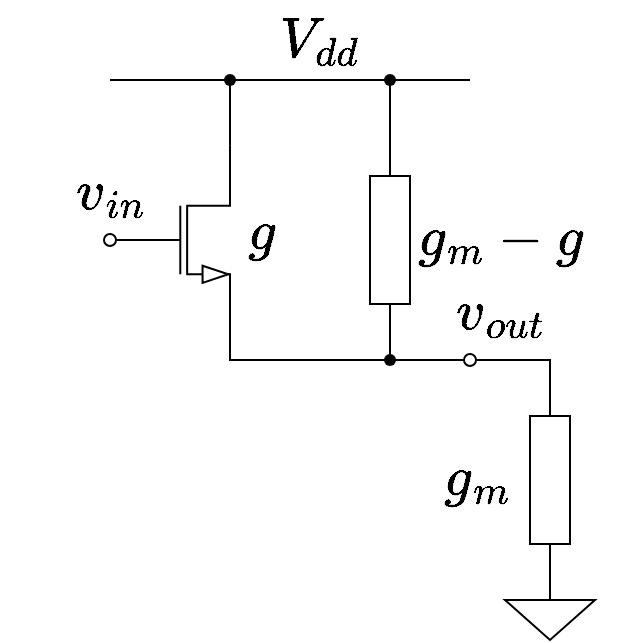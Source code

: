 <mxfile version="22.1.2" type="device">
  <diagram name="ページ1" id="O3tElxud9iMP7DyUNOIb">
    <mxGraphModel dx="473" dy="273" grid="1" gridSize="10" guides="1" tooltips="1" connect="1" arrows="1" fold="1" page="1" pageScale="1" pageWidth="827" pageHeight="1169" math="1" shadow="0">
      <root>
        <mxCell id="0" />
        <mxCell id="1" parent="0" />
        <mxCell id="7w3q7d1LRpzxvZ8SEoZL-1" value="" style="verticalLabelPosition=bottom;shadow=0;dashed=0;align=center;html=1;verticalAlign=top;shape=mxgraph.electrical.transistors.nmos;pointerEvents=1;" parent="1" vertex="1">
          <mxGeometry x="180" y="310" width="60" height="100" as="geometry" />
        </mxCell>
        <mxCell id="7w3q7d1LRpzxvZ8SEoZL-2" value="" style="pointerEvents=1;verticalLabelPosition=bottom;shadow=0;dashed=0;align=center;html=1;verticalAlign=top;shape=mxgraph.electrical.resistors.resistor_1;direction=south;" parent="1" vertex="1">
          <mxGeometry x="310" y="310" width="20" height="100" as="geometry" />
        </mxCell>
        <mxCell id="7w3q7d1LRpzxvZ8SEoZL-3" value="" style="endArrow=none;html=1;rounded=0;entryX=0.114;entryY=0.307;entryDx=0;entryDy=0;entryPerimeter=0;" parent="1" target="7w3q7d1LRpzxvZ8SEoZL-5" edge="1">
          <mxGeometry width="50" height="50" relative="1" as="geometry">
            <mxPoint x="180" y="280" as="sourcePoint" />
            <mxPoint x="210" y="230" as="targetPoint" />
          </mxGeometry>
        </mxCell>
        <mxCell id="7w3q7d1LRpzxvZ8SEoZL-5" value="" style="shape=waypoint;sketch=0;fillStyle=solid;size=6;pointerEvents=1;points=[];fillColor=none;resizable=0;rotatable=0;perimeter=centerPerimeter;snapToPoint=1;fontFamily=Helvetica;fontSize=11;fontColor=default;" parent="1" vertex="1">
          <mxGeometry x="230" y="270" width="20" height="20" as="geometry" />
        </mxCell>
        <mxCell id="7w3q7d1LRpzxvZ8SEoZL-6" value="" style="shape=waypoint;sketch=0;fillStyle=solid;size=6;pointerEvents=1;points=[];fillColor=none;resizable=0;rotatable=0;perimeter=centerPerimeter;snapToPoint=1;fontFamily=Helvetica;fontSize=11;fontColor=default;" parent="1" vertex="1">
          <mxGeometry x="310" y="270" width="20" height="20" as="geometry" />
        </mxCell>
        <mxCell id="7w3q7d1LRpzxvZ8SEoZL-7" value="" style="endArrow=none;html=1;rounded=0;entryX=0.97;entryY=0.62;entryDx=0;entryDy=0;entryPerimeter=0;" parent="1" target="7w3q7d1LRpzxvZ8SEoZL-6" edge="1">
          <mxGeometry width="50" height="50" relative="1" as="geometry">
            <mxPoint x="360" y="280" as="sourcePoint" />
            <mxPoint x="410" y="230" as="targetPoint" />
          </mxGeometry>
        </mxCell>
        <mxCell id="7w3q7d1LRpzxvZ8SEoZL-8" style="edgeStyle=orthogonalEdgeStyle;rounded=0;orthogonalLoop=1;jettySize=auto;html=1;entryX=-0.03;entryY=0.48;entryDx=0;entryDy=0;entryPerimeter=0;endArrow=none;endFill=0;" parent="1" source="7w3q7d1LRpzxvZ8SEoZL-5" target="7w3q7d1LRpzxvZ8SEoZL-6" edge="1">
          <mxGeometry relative="1" as="geometry" />
        </mxCell>
        <mxCell id="7w3q7d1LRpzxvZ8SEoZL-9" value="" style="verticalLabelPosition=bottom;shadow=0;dashed=0;align=center;html=1;verticalAlign=top;strokeWidth=1;shape=ellipse;perimeter=ellipsePerimeter;fontFamily=Helvetica;fontSize=11;fontColor=default;aspect=fixed;" parent="1" vertex="1">
          <mxGeometry x="357" y="417.0" width="6" height="6" as="geometry" />
        </mxCell>
        <mxCell id="7w3q7d1LRpzxvZ8SEoZL-10" value="" style="shape=waypoint;sketch=0;fillStyle=solid;size=6;pointerEvents=1;points=[];fillColor=none;resizable=0;rotatable=0;perimeter=centerPerimeter;snapToPoint=1;fontFamily=Helvetica;fontSize=11;fontColor=default;" parent="1" vertex="1">
          <mxGeometry x="310" y="410" width="20" height="20" as="geometry" />
        </mxCell>
        <mxCell id="7w3q7d1LRpzxvZ8SEoZL-11" style="edgeStyle=orthogonalEdgeStyle;shape=connector;rounded=0;orthogonalLoop=1;jettySize=auto;html=1;exitX=1;exitY=0.5;exitDx=0;exitDy=0;exitPerimeter=0;entryX=0.55;entryY=-0.15;entryDx=0;entryDy=0;entryPerimeter=0;labelBackgroundColor=default;strokeColor=default;align=center;verticalAlign=middle;fontFamily=Helvetica;fontSize=11;fontColor=default;endArrow=none;endFill=0;" parent="1" source="7w3q7d1LRpzxvZ8SEoZL-2" target="7w3q7d1LRpzxvZ8SEoZL-10" edge="1">
          <mxGeometry relative="1" as="geometry" />
        </mxCell>
        <mxCell id="7w3q7d1LRpzxvZ8SEoZL-12" style="edgeStyle=orthogonalEdgeStyle;shape=connector;rounded=0;orthogonalLoop=1;jettySize=auto;html=1;exitX=0;exitY=0.5;exitDx=0;exitDy=0;entryX=1.058;entryY=0.489;entryDx=0;entryDy=0;entryPerimeter=0;labelBackgroundColor=default;strokeColor=default;align=center;verticalAlign=middle;fontFamily=Helvetica;fontSize=11;fontColor=default;endArrow=none;endFill=0;" parent="1" source="7w3q7d1LRpzxvZ8SEoZL-9" target="7w3q7d1LRpzxvZ8SEoZL-10" edge="1">
          <mxGeometry relative="1" as="geometry" />
        </mxCell>
        <mxCell id="7w3q7d1LRpzxvZ8SEoZL-13" style="edgeStyle=orthogonalEdgeStyle;shape=connector;rounded=0;orthogonalLoop=1;jettySize=auto;html=1;exitX=1;exitY=1;exitDx=0;exitDy=0;exitPerimeter=0;entryX=0.018;entryY=0.537;entryDx=0;entryDy=0;entryPerimeter=0;labelBackgroundColor=default;strokeColor=default;align=center;verticalAlign=middle;fontFamily=Helvetica;fontSize=11;fontColor=default;endArrow=none;endFill=0;" parent="1" edge="1">
          <mxGeometry relative="1" as="geometry">
            <mxPoint x="240" y="403.143" as="sourcePoint" />
            <mxPoint x="320" y="416" as="targetPoint" />
            <Array as="points">
              <mxPoint x="240" y="420" />
              <mxPoint x="320" y="420" />
            </Array>
          </mxGeometry>
        </mxCell>
        <mxCell id="7w3q7d1LRpzxvZ8SEoZL-14" style="edgeStyle=orthogonalEdgeStyle;shape=connector;rounded=0;orthogonalLoop=1;jettySize=auto;html=1;exitX=1;exitY=0;exitDx=0;exitDy=0;exitPerimeter=0;entryX=0.598;entryY=1.015;entryDx=0;entryDy=0;entryPerimeter=0;labelBackgroundColor=default;strokeColor=default;align=center;verticalAlign=middle;fontFamily=Helvetica;fontSize=11;fontColor=default;endArrow=none;endFill=0;" parent="1" source="7w3q7d1LRpzxvZ8SEoZL-1" target="7w3q7d1LRpzxvZ8SEoZL-5" edge="1">
          <mxGeometry relative="1" as="geometry" />
        </mxCell>
        <mxCell id="7w3q7d1LRpzxvZ8SEoZL-15" style="edgeStyle=orthogonalEdgeStyle;shape=connector;rounded=0;orthogonalLoop=1;jettySize=auto;html=1;exitX=0;exitY=0.5;exitDx=0;exitDy=0;exitPerimeter=0;entryX=0.464;entryY=1.131;entryDx=0;entryDy=0;entryPerimeter=0;labelBackgroundColor=default;strokeColor=default;align=center;verticalAlign=middle;fontFamily=Helvetica;fontSize=11;fontColor=default;endArrow=none;endFill=0;" parent="1" source="7w3q7d1LRpzxvZ8SEoZL-2" target="7w3q7d1LRpzxvZ8SEoZL-6" edge="1">
          <mxGeometry relative="1" as="geometry" />
        </mxCell>
        <mxCell id="7w3q7d1LRpzxvZ8SEoZL-18" style="edgeStyle=orthogonalEdgeStyle;shape=connector;rounded=0;orthogonalLoop=1;jettySize=auto;html=1;exitX=0;exitY=0.5;exitDx=0;exitDy=0;exitPerimeter=0;entryX=1;entryY=0.5;entryDx=0;entryDy=0;labelBackgroundColor=default;strokeColor=default;align=center;verticalAlign=middle;fontFamily=Helvetica;fontSize=11;fontColor=default;endArrow=none;endFill=0;" parent="1" source="7w3q7d1LRpzxvZ8SEoZL-16" target="7w3q7d1LRpzxvZ8SEoZL-9" edge="1">
          <mxGeometry relative="1" as="geometry">
            <Array as="points">
              <mxPoint x="400" y="420" />
            </Array>
          </mxGeometry>
        </mxCell>
        <mxCell id="7w3q7d1LRpzxvZ8SEoZL-16" value="" style="pointerEvents=1;verticalLabelPosition=bottom;shadow=0;dashed=0;align=center;html=1;verticalAlign=top;shape=mxgraph.electrical.resistors.resistor_1;fontFamily=Helvetica;fontSize=11;fontColor=default;direction=south;" parent="1" vertex="1">
          <mxGeometry x="390" y="430" width="20" height="100" as="geometry" />
        </mxCell>
        <mxCell id="7w3q7d1LRpzxvZ8SEoZL-17" value="" style="pointerEvents=1;verticalLabelPosition=bottom;shadow=0;dashed=0;align=center;html=1;verticalAlign=top;shape=mxgraph.electrical.signal_sources.signal_ground;fontFamily=Helvetica;fontSize=24;fontColor=default;" parent="1" vertex="1">
          <mxGeometry x="377.5" y="530" width="45" height="30" as="geometry" />
        </mxCell>
        <mxCell id="7w3q7d1LRpzxvZ8SEoZL-19" value="" style="verticalLabelPosition=bottom;shadow=0;dashed=0;align=center;html=1;verticalAlign=top;strokeWidth=1;shape=ellipse;perimeter=ellipsePerimeter;fontFamily=Helvetica;fontSize=11;fontColor=default;aspect=fixed;" parent="1" vertex="1">
          <mxGeometry x="177" y="357.0" width="6" height="6" as="geometry" />
        </mxCell>
        <mxCell id="7w3q7d1LRpzxvZ8SEoZL-20" value="&lt;span style=&quot;font-size: 24px;&quot;&gt;`v_{i n}`&lt;/span&gt;" style="text;html=1;align=center;verticalAlign=middle;resizable=0;points=[];autosize=1;strokeColor=none;fillColor=none;fontSize=11;fontFamily=Helvetica;fontColor=default;" parent="1" vertex="1">
          <mxGeometry x="125" y="317" width="110" height="40" as="geometry" />
        </mxCell>
        <mxCell id="7w3q7d1LRpzxvZ8SEoZL-21" value="&lt;span style=&quot;font-size: 24px;&quot;&gt;`v_{out}`&lt;/span&gt;" style="text;html=1;align=center;verticalAlign=middle;resizable=0;points=[];autosize=1;strokeColor=none;fillColor=none;fontSize=11;fontFamily=Helvetica;fontColor=default;" parent="1" vertex="1">
          <mxGeometry x="320" y="377" width="110" height="40" as="geometry" />
        </mxCell>
        <mxCell id="7w3q7d1LRpzxvZ8SEoZL-22" value="&lt;span style=&quot;font-size: 24px;&quot;&gt;`g`&lt;/span&gt;" style="text;html=1;align=center;verticalAlign=middle;resizable=0;points=[];autosize=1;strokeColor=none;fillColor=none;fontSize=11;fontFamily=Helvetica;fontColor=default;" parent="1" vertex="1">
          <mxGeometry x="230" y="337" width="50" height="40" as="geometry" />
        </mxCell>
        <mxCell id="7w3q7d1LRpzxvZ8SEoZL-23" value="&lt;span style=&quot;font-size: 24px;&quot;&gt;`g_{m}-g`&lt;/span&gt;" style="text;html=1;align=center;verticalAlign=middle;resizable=0;points=[];autosize=1;strokeColor=none;fillColor=none;fontSize=11;fontFamily=Helvetica;fontColor=default;" parent="1" vertex="1">
          <mxGeometry x="315" y="340" width="120" height="40" as="geometry" />
        </mxCell>
        <mxCell id="7w3q7d1LRpzxvZ8SEoZL-24" value="&lt;span style=&quot;font-size: 24px;&quot;&gt;`g_{m}`&lt;/span&gt;" style="text;html=1;align=center;verticalAlign=middle;resizable=0;points=[];autosize=1;strokeColor=none;fillColor=none;fontSize=11;fontFamily=Helvetica;fontColor=default;" parent="1" vertex="1">
          <mxGeometry x="313" y="460" width="100" height="40" as="geometry" />
        </mxCell>
        <mxCell id="7w3q7d1LRpzxvZ8SEoZL-25" value="&lt;span style=&quot;font-size: 24px;&quot;&gt;`V_{dd}`&lt;/span&gt;" style="text;html=1;align=center;verticalAlign=middle;resizable=0;points=[];autosize=1;strokeColor=none;fillColor=none;fontSize=11;fontFamily=Helvetica;fontColor=default;" parent="1" vertex="1">
          <mxGeometry x="230" y="240" width="110" height="40" as="geometry" />
        </mxCell>
      </root>
    </mxGraphModel>
  </diagram>
</mxfile>
